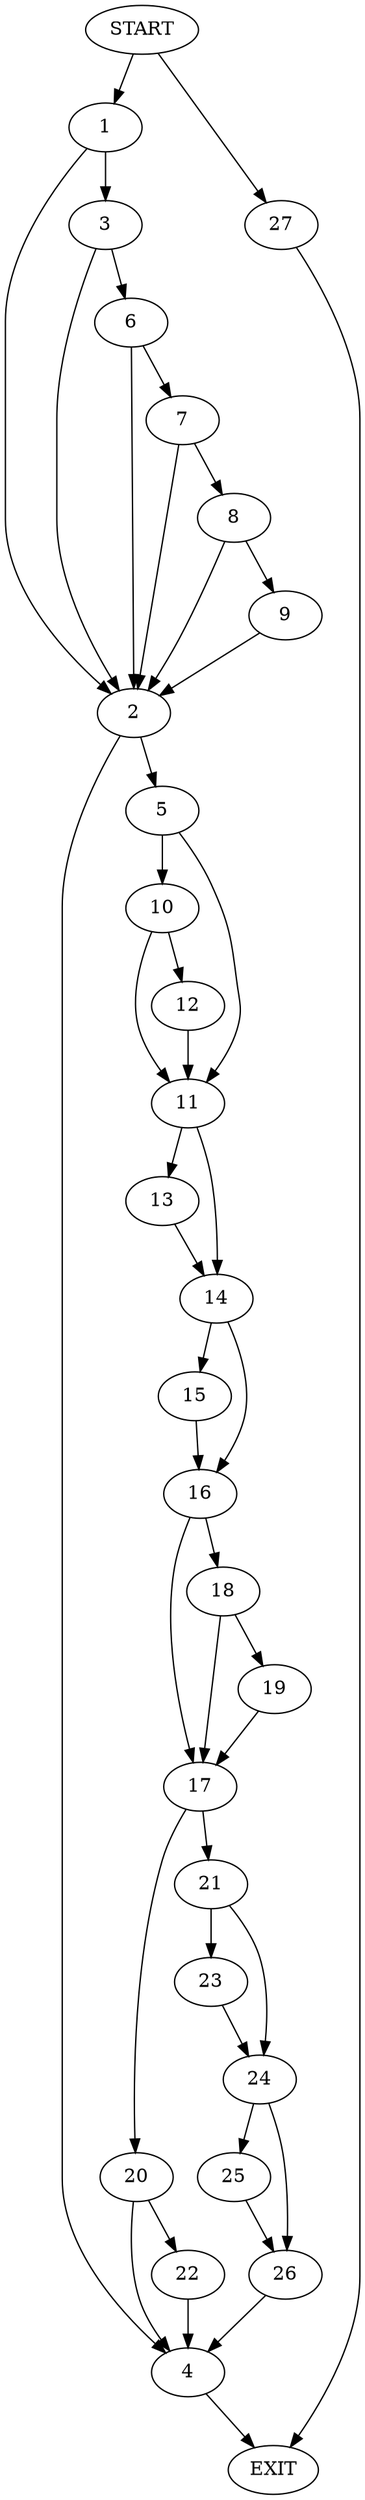 digraph {
0 [label="START"]
28 [label="EXIT"]
0 -> 1
1 -> 2
1 -> 3
2 -> 4
2 -> 5
3 -> 2
3 -> 6
6 -> 7
6 -> 2
7 -> 2
7 -> 8
8 -> 2
8 -> 9
9 -> 2
4 -> 28
5 -> 10
5 -> 11
10 -> 12
10 -> 11
11 -> 13
11 -> 14
12 -> 11
13 -> 14
14 -> 15
14 -> 16
16 -> 17
16 -> 18
15 -> 16
18 -> 17
18 -> 19
17 -> 20
17 -> 21
19 -> 17
20 -> 4
20 -> 22
21 -> 23
21 -> 24
23 -> 24
24 -> 25
24 -> 26
26 -> 4
25 -> 26
0 -> 27
27 -> 28
22 -> 4
}
